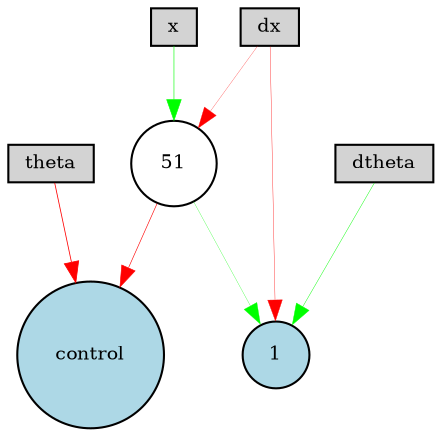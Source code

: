 digraph {
	node [fontsize=9 height=0.2 shape=circle width=0.2]
	x [fillcolor=lightgray shape=box style=filled]
	dx [fillcolor=lightgray shape=box style=filled]
	theta [fillcolor=lightgray shape=box style=filled]
	dtheta [fillcolor=lightgray shape=box style=filled]
	control [fillcolor=lightblue style=filled]
	1 [fillcolor=lightblue style=filled]
	51 [fillcolor=white style=filled]
	dx -> 51 [color=red penwidth=0.12229338137156712 style=solid]
	dx -> 1 [color=red penwidth=0.17601205313547202 style=solid]
	x -> 51 [color=green penwidth=0.2907283727777469 style=solid]
	51 -> 1 [color=green penwidth=0.13672904347716314 style=solid]
	theta -> control [color=red penwidth=0.38575363263842943 style=solid]
	51 -> control [color=red penwidth=0.2927633995193347 style=solid]
	dtheta -> 1 [color=green penwidth=0.21088409281768744 style=solid]
}
